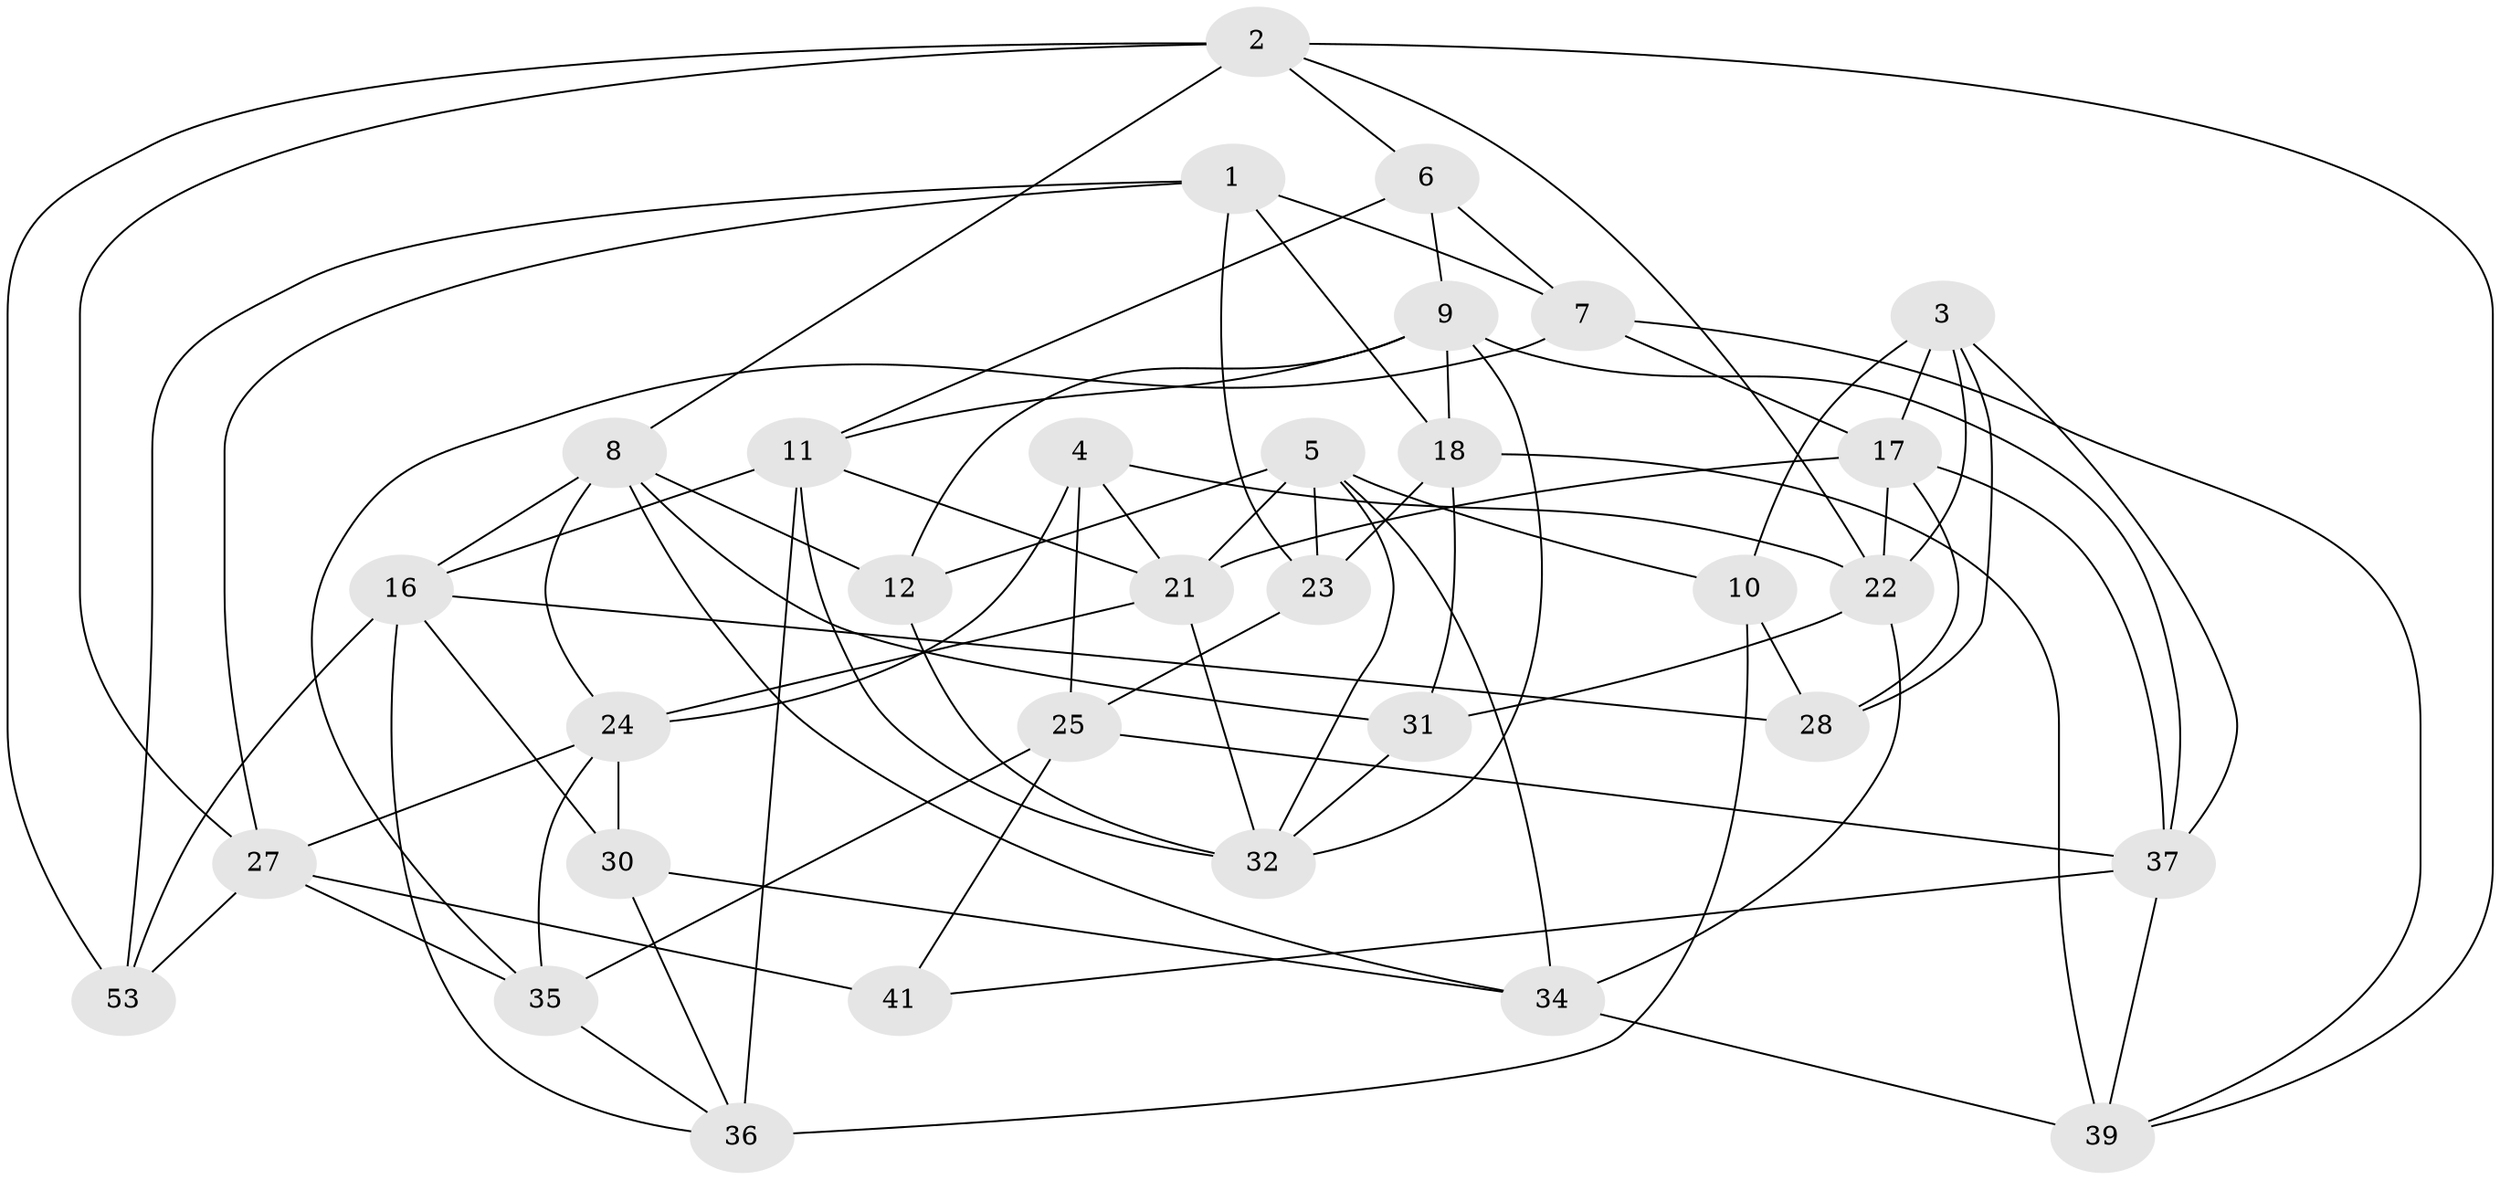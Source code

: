 // Generated by graph-tools (version 1.1) at 2025/52/02/27/25 19:52:34]
// undirected, 32 vertices, 81 edges
graph export_dot {
graph [start="1"]
  node [color=gray90,style=filled];
  1 [super="+14"];
  2 [super="+46"];
  3 [super="+13"];
  4;
  5 [super="+49"];
  6;
  7 [super="+15"];
  8 [super="+20"];
  9 [super="+19"];
  10 [super="+43"];
  11 [super="+45"];
  12;
  16 [super="+42"];
  17 [super="+54"];
  18 [super="+55"];
  21 [super="+50"];
  22 [super="+29"];
  23;
  24 [super="+26"];
  25 [super="+48"];
  27 [super="+52"];
  28;
  30;
  31;
  32 [super="+33"];
  34 [super="+40"];
  35 [super="+38"];
  36 [super="+51"];
  37 [super="+47"];
  39 [super="+44"];
  41;
  53;
  1 -- 53;
  1 -- 7;
  1 -- 18 [weight=2];
  1 -- 27;
  1 -- 23;
  2 -- 22;
  2 -- 39;
  2 -- 8;
  2 -- 27;
  2 -- 53;
  2 -- 6;
  3 -- 37;
  3 -- 10 [weight=2];
  3 -- 22;
  3 -- 17;
  3 -- 28;
  4 -- 21;
  4 -- 25;
  4 -- 22;
  4 -- 24;
  5 -- 12;
  5 -- 32;
  5 -- 10;
  5 -- 34;
  5 -- 23;
  5 -- 21;
  6 -- 9;
  6 -- 11;
  6 -- 7;
  7 -- 17;
  7 -- 35 [weight=2];
  7 -- 39;
  8 -- 31;
  8 -- 12;
  8 -- 34;
  8 -- 16;
  8 -- 24;
  9 -- 11;
  9 -- 32;
  9 -- 12;
  9 -- 37;
  9 -- 18;
  10 -- 36 [weight=2];
  10 -- 28;
  11 -- 16;
  11 -- 36;
  11 -- 32;
  11 -- 21;
  12 -- 32;
  16 -- 30;
  16 -- 28;
  16 -- 36;
  16 -- 53;
  17 -- 37;
  17 -- 22;
  17 -- 28;
  17 -- 21;
  18 -- 23;
  18 -- 39;
  18 -- 31;
  21 -- 24;
  21 -- 32;
  22 -- 31;
  22 -- 34;
  23 -- 25;
  24 -- 27;
  24 -- 35;
  24 -- 30;
  25 -- 41 [weight=2];
  25 -- 35;
  25 -- 37;
  27 -- 41;
  27 -- 53;
  27 -- 35;
  30 -- 34;
  30 -- 36;
  31 -- 32;
  34 -- 39 [weight=2];
  35 -- 36;
  37 -- 41;
  37 -- 39;
}
